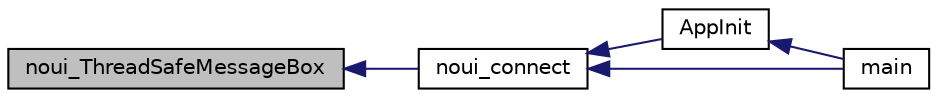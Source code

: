 digraph "noui_ThreadSafeMessageBox"
{
  edge [fontname="Helvetica",fontsize="10",labelfontname="Helvetica",labelfontsize="10"];
  node [fontname="Helvetica",fontsize="10",shape=record];
  rankdir="LR";
  Node20 [label="noui_ThreadSafeMessageBox",height=0.2,width=0.4,color="black", fillcolor="grey75", style="filled", fontcolor="black"];
  Node20 -> Node21 [dir="back",color="midnightblue",fontsize="10",style="solid",fontname="Helvetica"];
  Node21 [label="noui_connect",height=0.2,width=0.4,color="black", fillcolor="white", style="filled",URL="$de/dd2/noui_8cpp.html#ad4eab1820a36fab7debaa999ca082f9d"];
  Node21 -> Node22 [dir="back",color="midnightblue",fontsize="10",style="solid",fontname="Helvetica"];
  Node22 [label="AppInit",height=0.2,width=0.4,color="black", fillcolor="white", style="filled",URL="$d4/d35/iond_8cpp.html#ac59316b767e6984e1285f0531275286b"];
  Node22 -> Node23 [dir="back",color="midnightblue",fontsize="10",style="solid",fontname="Helvetica"];
  Node23 [label="main",height=0.2,width=0.4,color="black", fillcolor="white", style="filled",URL="$d4/d35/iond_8cpp.html#a0ddf1224851353fc92bfbff6f499fa97"];
  Node21 -> Node23 [dir="back",color="midnightblue",fontsize="10",style="solid",fontname="Helvetica"];
}
